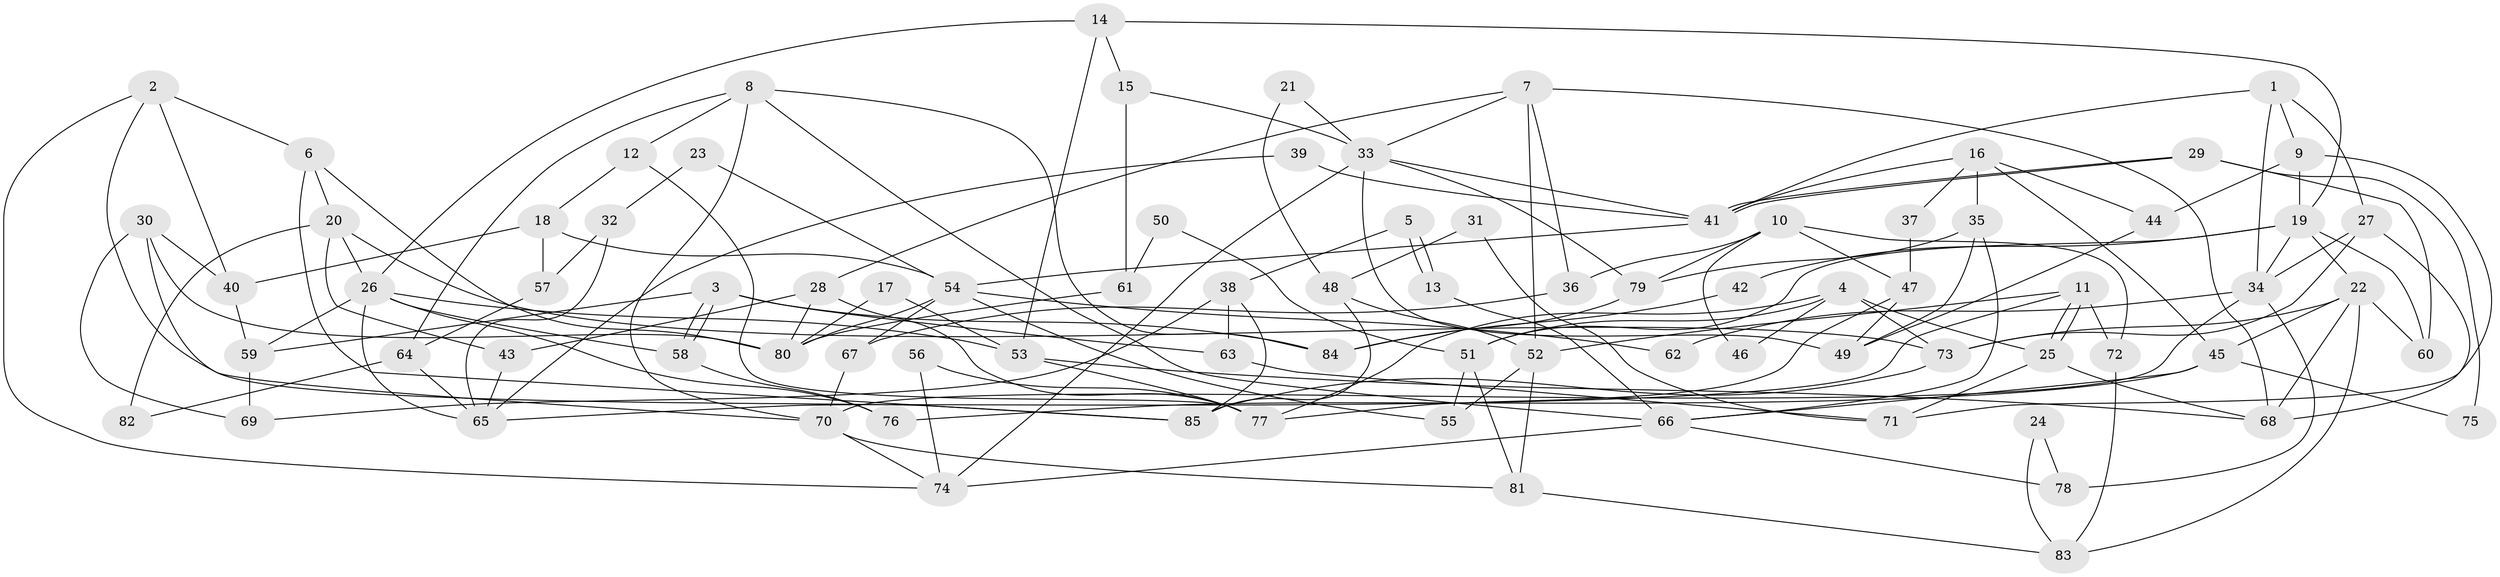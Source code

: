// Generated by graph-tools (version 1.1) at 2025/35/03/09/25 02:35:53]
// undirected, 85 vertices, 170 edges
graph export_dot {
graph [start="1"]
  node [color=gray90,style=filled];
  1;
  2;
  3;
  4;
  5;
  6;
  7;
  8;
  9;
  10;
  11;
  12;
  13;
  14;
  15;
  16;
  17;
  18;
  19;
  20;
  21;
  22;
  23;
  24;
  25;
  26;
  27;
  28;
  29;
  30;
  31;
  32;
  33;
  34;
  35;
  36;
  37;
  38;
  39;
  40;
  41;
  42;
  43;
  44;
  45;
  46;
  47;
  48;
  49;
  50;
  51;
  52;
  53;
  54;
  55;
  56;
  57;
  58;
  59;
  60;
  61;
  62;
  63;
  64;
  65;
  66;
  67;
  68;
  69;
  70;
  71;
  72;
  73;
  74;
  75;
  76;
  77;
  78;
  79;
  80;
  81;
  82;
  83;
  84;
  85;
  1 -- 34;
  1 -- 9;
  1 -- 27;
  1 -- 41;
  2 -- 40;
  2 -- 6;
  2 -- 74;
  2 -- 85;
  3 -- 58;
  3 -- 58;
  3 -- 63;
  3 -- 59;
  3 -- 84;
  4 -- 25;
  4 -- 51;
  4 -- 46;
  4 -- 73;
  4 -- 77;
  5 -- 13;
  5 -- 13;
  5 -- 38;
  6 -- 85;
  6 -- 20;
  6 -- 80;
  7 -- 68;
  7 -- 52;
  7 -- 28;
  7 -- 33;
  7 -- 36;
  8 -- 12;
  8 -- 66;
  8 -- 64;
  8 -- 70;
  8 -- 84;
  9 -- 19;
  9 -- 44;
  9 -- 71;
  10 -- 47;
  10 -- 79;
  10 -- 36;
  10 -- 46;
  10 -- 72;
  11 -- 72;
  11 -- 25;
  11 -- 25;
  11 -- 52;
  11 -- 65;
  12 -- 77;
  12 -- 18;
  13 -- 66;
  14 -- 19;
  14 -- 26;
  14 -- 15;
  14 -- 53;
  15 -- 33;
  15 -- 61;
  16 -- 41;
  16 -- 45;
  16 -- 35;
  16 -- 37;
  16 -- 44;
  17 -- 53;
  17 -- 80;
  18 -- 40;
  18 -- 54;
  18 -- 57;
  19 -- 22;
  19 -- 34;
  19 -- 42;
  19 -- 51;
  19 -- 60;
  20 -- 43;
  20 -- 73;
  20 -- 26;
  20 -- 82;
  21 -- 48;
  21 -- 33;
  22 -- 73;
  22 -- 45;
  22 -- 60;
  22 -- 68;
  22 -- 83;
  23 -- 54;
  23 -- 32;
  24 -- 83;
  24 -- 78;
  25 -- 68;
  25 -- 71;
  26 -- 53;
  26 -- 58;
  26 -- 59;
  26 -- 65;
  26 -- 76;
  27 -- 68;
  27 -- 34;
  27 -- 73;
  28 -- 80;
  28 -- 43;
  28 -- 77;
  29 -- 41;
  29 -- 41;
  29 -- 60;
  29 -- 75;
  30 -- 70;
  30 -- 80;
  30 -- 40;
  30 -- 69;
  31 -- 48;
  31 -- 71;
  32 -- 57;
  32 -- 65;
  33 -- 41;
  33 -- 49;
  33 -- 74;
  33 -- 79;
  34 -- 70;
  34 -- 62;
  34 -- 78;
  35 -- 79;
  35 -- 49;
  35 -- 66;
  36 -- 67;
  37 -- 47;
  38 -- 69;
  38 -- 85;
  38 -- 63;
  39 -- 65;
  39 -- 41;
  40 -- 59;
  41 -- 54;
  42 -- 84;
  43 -- 65;
  44 -- 49;
  45 -- 66;
  45 -- 76;
  45 -- 75;
  47 -- 49;
  47 -- 77;
  48 -- 52;
  48 -- 85;
  50 -- 51;
  50 -- 61;
  51 -- 81;
  51 -- 55;
  52 -- 55;
  52 -- 81;
  53 -- 77;
  53 -- 68;
  54 -- 67;
  54 -- 55;
  54 -- 62;
  54 -- 80;
  56 -- 77;
  56 -- 74;
  57 -- 64;
  58 -- 76;
  59 -- 69;
  61 -- 80;
  63 -- 71;
  64 -- 65;
  64 -- 82;
  66 -- 74;
  66 -- 78;
  67 -- 70;
  70 -- 74;
  70 -- 81;
  72 -- 83;
  73 -- 85;
  79 -- 84;
  81 -- 83;
}
